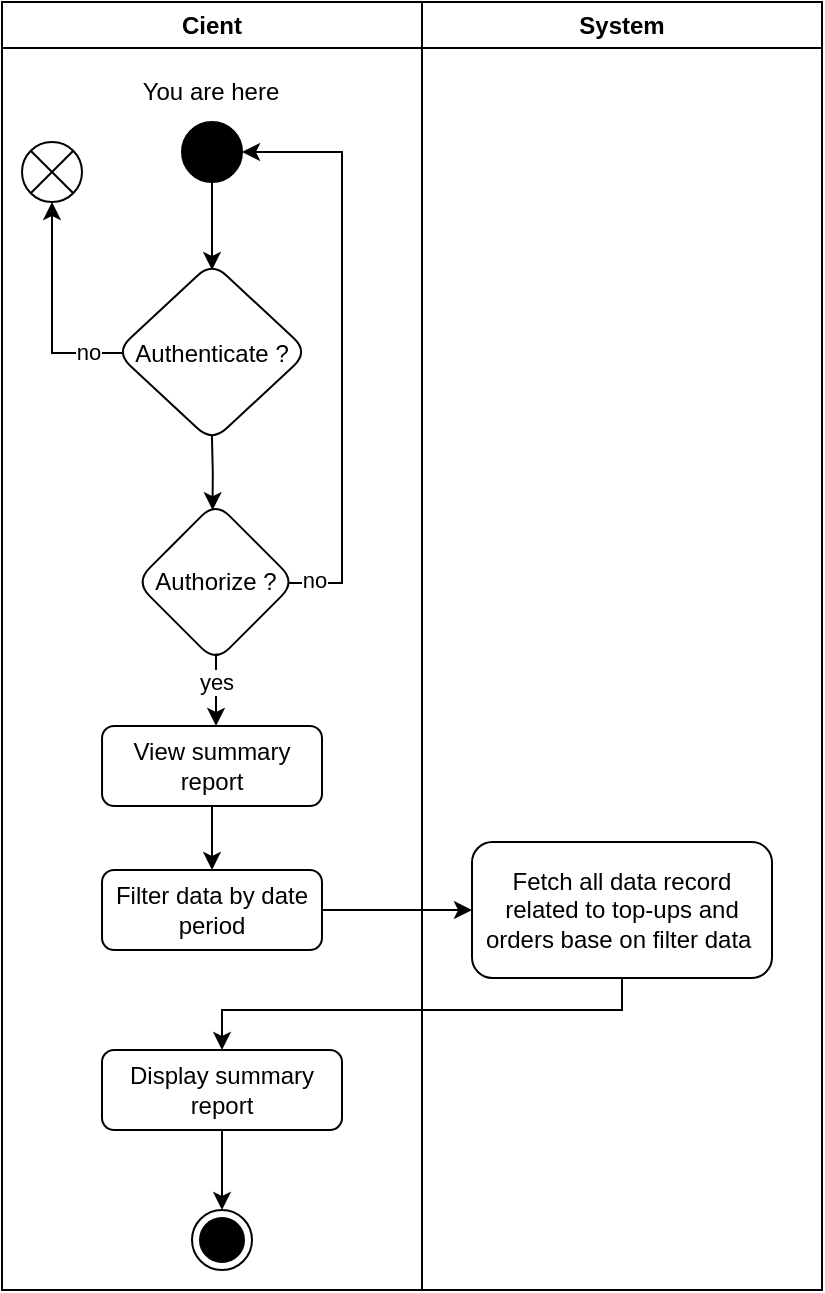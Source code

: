<mxfile version="20.6.0" type="github" pages="6">
  <diagram id="pmAIfAkxdkreaLN6XeIy" name="Page-1">
    <mxGraphModel dx="694" dy="360" grid="1" gridSize="10" guides="1" tooltips="1" connect="1" arrows="1" fold="1" page="1" pageScale="1" pageWidth="850" pageHeight="1100" math="0" shadow="0">
      <root>
        <mxCell id="0" />
        <mxCell id="1" parent="0" />
        <mxCell id="4VQwYeKklxp4f4X8uhiD-1" value="System" style="swimlane;whiteSpace=wrap;html=1;startSize=23;" vertex="1" parent="1">
          <mxGeometry x="400" y="6" width="200" height="644" as="geometry" />
        </mxCell>
        <mxCell id="4VQwYeKklxp4f4X8uhiD-2" value="Fetch all data record related to top-ups and orders base on filter data&amp;nbsp;" style="whiteSpace=wrap;html=1;rounded=1;" vertex="1" parent="4VQwYeKklxp4f4X8uhiD-1">
          <mxGeometry x="25" y="420" width="150" height="68" as="geometry" />
        </mxCell>
        <mxCell id="4VQwYeKklxp4f4X8uhiD-3" value="" style="endArrow=none;html=1;rounded=0;" edge="1" parent="1">
          <mxGeometry width="50" height="50" relative="1" as="geometry">
            <mxPoint x="400" y="396" as="sourcePoint" />
            <mxPoint x="400" y="66" as="targetPoint" />
          </mxGeometry>
        </mxCell>
        <mxCell id="4VQwYeKklxp4f4X8uhiD-4" style="edgeStyle=orthogonalEdgeStyle;rounded=0;orthogonalLoop=1;jettySize=auto;html=1;" edge="1" parent="1" source="4VQwYeKklxp4f4X8uhiD-5">
          <mxGeometry relative="1" as="geometry">
            <mxPoint x="295" y="140.0" as="targetPoint" />
          </mxGeometry>
        </mxCell>
        <mxCell id="4VQwYeKklxp4f4X8uhiD-5" value="" style="ellipse;fillColor=strokeColor;" vertex="1" parent="1">
          <mxGeometry x="280" y="66" width="30" height="30" as="geometry" />
        </mxCell>
        <mxCell id="4VQwYeKklxp4f4X8uhiD-6" style="edgeStyle=orthogonalEdgeStyle;rounded=0;orthogonalLoop=1;jettySize=auto;html=1;entryX=0.5;entryY=1;entryDx=0;entryDy=0;exitX=0.044;exitY=0.506;exitDx=0;exitDy=0;exitPerimeter=0;" edge="1" parent="1" source="4VQwYeKklxp4f4X8uhiD-9" target="4VQwYeKklxp4f4X8uhiD-10">
          <mxGeometry relative="1" as="geometry">
            <Array as="points">
              <mxPoint x="215" y="182" />
            </Array>
          </mxGeometry>
        </mxCell>
        <mxCell id="4VQwYeKklxp4f4X8uhiD-7" value="no" style="edgeLabel;html=1;align=center;verticalAlign=middle;resizable=0;points=[];" vertex="1" connectable="0" parent="4VQwYeKklxp4f4X8uhiD-6">
          <mxGeometry x="-0.583" y="-1" relative="1" as="geometry">
            <mxPoint x="5" as="offset" />
          </mxGeometry>
        </mxCell>
        <mxCell id="4VQwYeKklxp4f4X8uhiD-8" style="edgeStyle=orthogonalEdgeStyle;rounded=0;orthogonalLoop=1;jettySize=auto;html=1;entryX=0.481;entryY=0.051;entryDx=0;entryDy=0;entryPerimeter=0;" edge="1" parent="1" target="4VQwYeKklxp4f4X8uhiD-20">
          <mxGeometry relative="1" as="geometry">
            <mxPoint x="294.88" y="256" as="targetPoint" />
            <mxPoint x="294.88" y="220.0" as="sourcePoint" />
          </mxGeometry>
        </mxCell>
        <mxCell id="4VQwYeKklxp4f4X8uhiD-9" value="Authenticate ?" style="rhombus;rounded=1;" vertex="1" parent="1">
          <mxGeometry x="246.79" y="136" width="96.43" height="90" as="geometry" />
        </mxCell>
        <mxCell id="4VQwYeKklxp4f4X8uhiD-10" value="" style="shape=sumEllipse;perimeter=ellipsePerimeter;whiteSpace=wrap;html=1;backgroundOutline=1;" vertex="1" parent="1">
          <mxGeometry x="200" y="76" width="30" height="30" as="geometry" />
        </mxCell>
        <mxCell id="4VQwYeKklxp4f4X8uhiD-11" style="edgeStyle=orthogonalEdgeStyle;rounded=0;orthogonalLoop=1;jettySize=auto;html=1;entryX=1;entryY=0.5;entryDx=0;entryDy=0;exitX=0.96;exitY=0.506;exitDx=0;exitDy=0;exitPerimeter=0;" edge="1" parent="1" source="4VQwYeKklxp4f4X8uhiD-20" target="4VQwYeKklxp4f4X8uhiD-5">
          <mxGeometry relative="1" as="geometry">
            <Array as="points">
              <mxPoint x="360" y="297" />
              <mxPoint x="360" y="81" />
            </Array>
            <mxPoint x="335" y="296" as="sourcePoint" />
          </mxGeometry>
        </mxCell>
        <mxCell id="4VQwYeKklxp4f4X8uhiD-12" value="no" style="edgeLabel;html=1;align=center;verticalAlign=middle;resizable=0;points=[];" vertex="1" connectable="0" parent="4VQwYeKklxp4f4X8uhiD-11">
          <mxGeometry x="-0.959" y="2" relative="1" as="geometry">
            <mxPoint x="6" as="offset" />
          </mxGeometry>
        </mxCell>
        <mxCell id="4VQwYeKklxp4f4X8uhiD-13" value="You are here" style="text;html=1;strokeColor=none;fillColor=none;align=center;verticalAlign=middle;whiteSpace=wrap;rounded=0;" vertex="1" parent="1">
          <mxGeometry x="238.4" y="36" width="113.21" height="30" as="geometry" />
        </mxCell>
        <mxCell id="4VQwYeKklxp4f4X8uhiD-25" style="edgeStyle=orthogonalEdgeStyle;rounded=0;orthogonalLoop=1;jettySize=auto;html=1;entryX=0.5;entryY=0;entryDx=0;entryDy=0;" edge="1" parent="1" source="4VQwYeKklxp4f4X8uhiD-15" target="4VQwYeKklxp4f4X8uhiD-24">
          <mxGeometry relative="1" as="geometry" />
        </mxCell>
        <mxCell id="4VQwYeKklxp4f4X8uhiD-15" value="View summary report" style="rounded=1;whiteSpace=wrap;html=1;" vertex="1" parent="1">
          <mxGeometry x="240.02" y="368" width="109.98" height="40" as="geometry" />
        </mxCell>
        <mxCell id="4VQwYeKklxp4f4X8uhiD-16" value="Cient" style="swimlane;whiteSpace=wrap;html=1;startSize=23;" vertex="1" parent="1">
          <mxGeometry x="190" y="6" width="210" height="644" as="geometry" />
        </mxCell>
        <mxCell id="4VQwYeKklxp4f4X8uhiD-17" value="Display summary report" style="whiteSpace=wrap;html=1;rounded=1;" vertex="1" parent="4VQwYeKklxp4f4X8uhiD-16">
          <mxGeometry x="50" y="524" width="120" height="40" as="geometry" />
        </mxCell>
        <mxCell id="4VQwYeKklxp4f4X8uhiD-18" style="edgeStyle=orthogonalEdgeStyle;rounded=0;orthogonalLoop=1;jettySize=auto;html=1;entryX=0.5;entryY=0;entryDx=0;entryDy=0;exitX=0.5;exitY=1;exitDx=0;exitDy=0;" edge="1" parent="4VQwYeKklxp4f4X8uhiD-16" source="4VQwYeKklxp4f4X8uhiD-17" target="4VQwYeKklxp4f4X8uhiD-19">
          <mxGeometry relative="1" as="geometry">
            <mxPoint x="132" y="664" as="sourcePoint" />
          </mxGeometry>
        </mxCell>
        <mxCell id="4VQwYeKklxp4f4X8uhiD-19" value="" style="ellipse;html=1;shape=endState;fillColor=strokeColor;" vertex="1" parent="4VQwYeKklxp4f4X8uhiD-16">
          <mxGeometry x="95" y="604" width="30" height="30" as="geometry" />
        </mxCell>
        <mxCell id="4VQwYeKklxp4f4X8uhiD-24" value="Filter data by date period" style="rounded=1;whiteSpace=wrap;html=1;" vertex="1" parent="4VQwYeKklxp4f4X8uhiD-16">
          <mxGeometry x="50.01" y="434" width="109.98" height="40" as="geometry" />
        </mxCell>
        <mxCell id="4VQwYeKklxp4f4X8uhiD-20" value="Authorize ?" style="rhombus;whiteSpace=wrap;html=1;rounded=1;" vertex="1" parent="1">
          <mxGeometry x="256.79" y="256" width="80" height="80" as="geometry" />
        </mxCell>
        <mxCell id="4VQwYeKklxp4f4X8uhiD-22" style="edgeStyle=orthogonalEdgeStyle;rounded=0;orthogonalLoop=1;jettySize=auto;html=1;exitX=0.496;exitY=0.954;exitDx=0;exitDy=0;exitPerimeter=0;entryX=0.5;entryY=0;entryDx=0;entryDy=0;" edge="1" parent="1">
          <mxGeometry relative="1" as="geometry">
            <Array as="points" />
            <mxPoint x="298.47" y="332.32" as="sourcePoint" />
            <mxPoint x="297.01" y="368" as="targetPoint" />
          </mxGeometry>
        </mxCell>
        <mxCell id="4VQwYeKklxp4f4X8uhiD-23" value="yes" style="edgeLabel;html=1;align=center;verticalAlign=middle;resizable=0;points=[];" vertex="1" connectable="0" parent="4VQwYeKklxp4f4X8uhiD-22">
          <mxGeometry x="-0.212" relative="1" as="geometry">
            <mxPoint as="offset" />
          </mxGeometry>
        </mxCell>
        <mxCell id="4VQwYeKklxp4f4X8uhiD-26" style="edgeStyle=orthogonalEdgeStyle;rounded=0;orthogonalLoop=1;jettySize=auto;html=1;entryX=0;entryY=0.5;entryDx=0;entryDy=0;" edge="1" parent="1" source="4VQwYeKklxp4f4X8uhiD-24" target="4VQwYeKklxp4f4X8uhiD-2">
          <mxGeometry relative="1" as="geometry" />
        </mxCell>
        <mxCell id="4VQwYeKklxp4f4X8uhiD-27" style="edgeStyle=orthogonalEdgeStyle;rounded=0;orthogonalLoop=1;jettySize=auto;html=1;entryX=0.5;entryY=0;entryDx=0;entryDy=0;" edge="1" parent="1" source="4VQwYeKklxp4f4X8uhiD-2" target="4VQwYeKklxp4f4X8uhiD-17">
          <mxGeometry relative="1" as="geometry">
            <Array as="points">
              <mxPoint x="500" y="510" />
              <mxPoint x="300" y="510" />
            </Array>
          </mxGeometry>
        </mxCell>
      </root>
    </mxGraphModel>
  </diagram>
  <diagram id="ZIACTyNqvpC-SCjAMK2n" name="Page-2">
    <mxGraphModel dx="694" dy="360" grid="1" gridSize="10" guides="1" tooltips="1" connect="1" arrows="1" fold="1" page="1" pageScale="1" pageWidth="850" pageHeight="1100" math="0" shadow="0">
      <root>
        <mxCell id="0" />
        <mxCell id="1" parent="0" />
        <mxCell id="Zp-QDIGC-_0p_M7-5lC0-1" value="System" style="swimlane;whiteSpace=wrap;html=1;startSize=23;" vertex="1" parent="1">
          <mxGeometry x="400" y="6" width="200" height="744" as="geometry" />
        </mxCell>
        <mxCell id="Zp-QDIGC-_0p_M7-5lC0-2" value="Fetch all data record related to top-ups detail base on filter data&amp;nbsp;" style="whiteSpace=wrap;html=1;rounded=1;" vertex="1" parent="Zp-QDIGC-_0p_M7-5lC0-1">
          <mxGeometry x="25" y="494" width="150" height="68" as="geometry" />
        </mxCell>
        <mxCell id="Zp-QDIGC-_0p_M7-5lC0-3" value="" style="endArrow=none;html=1;rounded=0;" edge="1" parent="1">
          <mxGeometry width="50" height="50" relative="1" as="geometry">
            <mxPoint x="400" y="396" as="sourcePoint" />
            <mxPoint x="400" y="66" as="targetPoint" />
          </mxGeometry>
        </mxCell>
        <mxCell id="Zp-QDIGC-_0p_M7-5lC0-4" style="edgeStyle=orthogonalEdgeStyle;rounded=0;orthogonalLoop=1;jettySize=auto;html=1;" edge="1" parent="1" source="Zp-QDIGC-_0p_M7-5lC0-5">
          <mxGeometry relative="1" as="geometry">
            <mxPoint x="295" y="140.0" as="targetPoint" />
          </mxGeometry>
        </mxCell>
        <mxCell id="Zp-QDIGC-_0p_M7-5lC0-5" value="" style="ellipse;fillColor=strokeColor;" vertex="1" parent="1">
          <mxGeometry x="280" y="66" width="30" height="30" as="geometry" />
        </mxCell>
        <mxCell id="Zp-QDIGC-_0p_M7-5lC0-6" style="edgeStyle=orthogonalEdgeStyle;rounded=0;orthogonalLoop=1;jettySize=auto;html=1;entryX=0.5;entryY=1;entryDx=0;entryDy=0;exitX=0.044;exitY=0.506;exitDx=0;exitDy=0;exitPerimeter=0;" edge="1" parent="1" source="Zp-QDIGC-_0p_M7-5lC0-9" target="Zp-QDIGC-_0p_M7-5lC0-10">
          <mxGeometry relative="1" as="geometry">
            <Array as="points">
              <mxPoint x="215" y="182" />
            </Array>
          </mxGeometry>
        </mxCell>
        <mxCell id="Zp-QDIGC-_0p_M7-5lC0-7" value="no" style="edgeLabel;html=1;align=center;verticalAlign=middle;resizable=0;points=[];" vertex="1" connectable="0" parent="Zp-QDIGC-_0p_M7-5lC0-6">
          <mxGeometry x="-0.583" y="-1" relative="1" as="geometry">
            <mxPoint x="5" as="offset" />
          </mxGeometry>
        </mxCell>
        <mxCell id="Zp-QDIGC-_0p_M7-5lC0-8" style="edgeStyle=orthogonalEdgeStyle;rounded=0;orthogonalLoop=1;jettySize=auto;html=1;entryX=0.481;entryY=0.051;entryDx=0;entryDy=0;entryPerimeter=0;" edge="1" parent="1" target="Zp-QDIGC-_0p_M7-5lC0-21">
          <mxGeometry relative="1" as="geometry">
            <mxPoint x="294.88" y="256" as="targetPoint" />
            <mxPoint x="294.88" y="220.0" as="sourcePoint" />
          </mxGeometry>
        </mxCell>
        <mxCell id="Zp-QDIGC-_0p_M7-5lC0-9" value="Authenticate ?" style="rhombus;rounded=1;" vertex="1" parent="1">
          <mxGeometry x="246.79" y="136" width="96.43" height="90" as="geometry" />
        </mxCell>
        <mxCell id="Zp-QDIGC-_0p_M7-5lC0-10" value="" style="shape=sumEllipse;perimeter=ellipsePerimeter;whiteSpace=wrap;html=1;backgroundOutline=1;" vertex="1" parent="1">
          <mxGeometry x="200" y="76" width="30" height="30" as="geometry" />
        </mxCell>
        <mxCell id="Zp-QDIGC-_0p_M7-5lC0-11" style="edgeStyle=orthogonalEdgeStyle;rounded=0;orthogonalLoop=1;jettySize=auto;html=1;entryX=1;entryY=0.5;entryDx=0;entryDy=0;exitX=0.96;exitY=0.506;exitDx=0;exitDy=0;exitPerimeter=0;" edge="1" parent="1" source="Zp-QDIGC-_0p_M7-5lC0-21" target="Zp-QDIGC-_0p_M7-5lC0-5">
          <mxGeometry relative="1" as="geometry">
            <Array as="points">
              <mxPoint x="360" y="297" />
              <mxPoint x="360" y="81" />
            </Array>
            <mxPoint x="335" y="296" as="sourcePoint" />
          </mxGeometry>
        </mxCell>
        <mxCell id="Zp-QDIGC-_0p_M7-5lC0-12" value="no" style="edgeLabel;html=1;align=center;verticalAlign=middle;resizable=0;points=[];" vertex="1" connectable="0" parent="Zp-QDIGC-_0p_M7-5lC0-11">
          <mxGeometry x="-0.959" y="2" relative="1" as="geometry">
            <mxPoint x="6" as="offset" />
          </mxGeometry>
        </mxCell>
        <mxCell id="Zp-QDIGC-_0p_M7-5lC0-13" value="You are here" style="text;html=1;strokeColor=none;fillColor=none;align=center;verticalAlign=middle;whiteSpace=wrap;rounded=0;" vertex="1" parent="1">
          <mxGeometry x="238.4" y="36" width="113.21" height="30" as="geometry" />
        </mxCell>
        <mxCell id="Zp-QDIGC-_0p_M7-5lC0-14" style="edgeStyle=orthogonalEdgeStyle;rounded=0;orthogonalLoop=1;jettySize=auto;html=1;entryX=0.5;entryY=0;entryDx=0;entryDy=0;" edge="1" parent="1" source="Zp-QDIGC-_0p_M7-5lC0-15" target="Zp-QDIGC-_0p_M7-5lC0-20">
          <mxGeometry relative="1" as="geometry" />
        </mxCell>
        <mxCell id="Zp-QDIGC-_0p_M7-5lC0-15" value="View top-ups report" style="rounded=1;whiteSpace=wrap;html=1;" vertex="1" parent="1">
          <mxGeometry x="240.02" y="368" width="109.98" height="40" as="geometry" />
        </mxCell>
        <mxCell id="Zp-QDIGC-_0p_M7-5lC0-16" value="Cient" style="swimlane;whiteSpace=wrap;html=1;startSize=23;" vertex="1" parent="1">
          <mxGeometry x="190" y="6" width="210" height="744" as="geometry" />
        </mxCell>
        <mxCell id="Zp-QDIGC-_0p_M7-5lC0-17" value="Display top-ups report" style="whiteSpace=wrap;html=1;rounded=1;" vertex="1" parent="Zp-QDIGC-_0p_M7-5lC0-16">
          <mxGeometry x="50.01" y="604" width="120" height="40" as="geometry" />
        </mxCell>
        <mxCell id="Zp-QDIGC-_0p_M7-5lC0-18" style="edgeStyle=orthogonalEdgeStyle;rounded=0;orthogonalLoop=1;jettySize=auto;html=1;entryX=0.5;entryY=0;entryDx=0;entryDy=0;exitX=0.5;exitY=1;exitDx=0;exitDy=0;" edge="1" parent="Zp-QDIGC-_0p_M7-5lC0-16" source="Zp-QDIGC-_0p_M7-5lC0-17" target="Zp-QDIGC-_0p_M7-5lC0-19">
          <mxGeometry relative="1" as="geometry">
            <mxPoint x="132" y="664" as="sourcePoint" />
          </mxGeometry>
        </mxCell>
        <mxCell id="Zp-QDIGC-_0p_M7-5lC0-19" value="" style="ellipse;html=1;shape=endState;fillColor=strokeColor;" vertex="1" parent="Zp-QDIGC-_0p_M7-5lC0-16">
          <mxGeometry x="95.01" y="684" width="30" height="30" as="geometry" />
        </mxCell>
        <mxCell id="HrCiCeb_d6clfCaTN-2W-2" style="edgeStyle=orthogonalEdgeStyle;rounded=0;orthogonalLoop=1;jettySize=auto;html=1;entryX=0.5;entryY=0;entryDx=0;entryDy=0;" edge="1" parent="Zp-QDIGC-_0p_M7-5lC0-16" source="Zp-QDIGC-_0p_M7-5lC0-20" target="HrCiCeb_d6clfCaTN-2W-1">
          <mxGeometry relative="1" as="geometry" />
        </mxCell>
        <mxCell id="Zp-QDIGC-_0p_M7-5lC0-20" value="Filter data by date period" style="rounded=1;whiteSpace=wrap;html=1;" vertex="1" parent="Zp-QDIGC-_0p_M7-5lC0-16">
          <mxGeometry x="50.01" y="434" width="109.98" height="40" as="geometry" />
        </mxCell>
        <mxCell id="HrCiCeb_d6clfCaTN-2W-1" value="Filter data of top-up by who" style="rounded=1;whiteSpace=wrap;html=1;" vertex="1" parent="Zp-QDIGC-_0p_M7-5lC0-16">
          <mxGeometry x="50.01" y="504" width="109.98" height="40" as="geometry" />
        </mxCell>
        <mxCell id="Zp-QDIGC-_0p_M7-5lC0-21" value="Authorize ?" style="rhombus;whiteSpace=wrap;html=1;rounded=1;" vertex="1" parent="1">
          <mxGeometry x="256.79" y="256" width="80" height="80" as="geometry" />
        </mxCell>
        <mxCell id="Zp-QDIGC-_0p_M7-5lC0-22" style="edgeStyle=orthogonalEdgeStyle;rounded=0;orthogonalLoop=1;jettySize=auto;html=1;exitX=0.496;exitY=0.954;exitDx=0;exitDy=0;exitPerimeter=0;entryX=0.5;entryY=0;entryDx=0;entryDy=0;" edge="1" parent="1">
          <mxGeometry relative="1" as="geometry">
            <Array as="points" />
            <mxPoint x="298.47" y="332.32" as="sourcePoint" />
            <mxPoint x="297.01" y="368" as="targetPoint" />
          </mxGeometry>
        </mxCell>
        <mxCell id="Zp-QDIGC-_0p_M7-5lC0-23" value="yes" style="edgeLabel;html=1;align=center;verticalAlign=middle;resizable=0;points=[];" vertex="1" connectable="0" parent="Zp-QDIGC-_0p_M7-5lC0-22">
          <mxGeometry x="-0.212" relative="1" as="geometry">
            <mxPoint as="offset" />
          </mxGeometry>
        </mxCell>
        <mxCell id="Zp-QDIGC-_0p_M7-5lC0-25" style="edgeStyle=orthogonalEdgeStyle;rounded=0;orthogonalLoop=1;jettySize=auto;html=1;entryX=0.5;entryY=0;entryDx=0;entryDy=0;" edge="1" parent="1" source="Zp-QDIGC-_0p_M7-5lC0-2" target="Zp-QDIGC-_0p_M7-5lC0-17">
          <mxGeometry relative="1" as="geometry">
            <Array as="points">
              <mxPoint x="500" y="580" />
              <mxPoint x="300" y="580" />
            </Array>
          </mxGeometry>
        </mxCell>
        <mxCell id="HrCiCeb_d6clfCaTN-2W-3" style="edgeStyle=orthogonalEdgeStyle;rounded=0;orthogonalLoop=1;jettySize=auto;html=1;entryX=0.007;entryY=0.435;entryDx=0;entryDy=0;entryPerimeter=0;" edge="1" parent="1" source="HrCiCeb_d6clfCaTN-2W-1" target="Zp-QDIGC-_0p_M7-5lC0-2">
          <mxGeometry relative="1" as="geometry" />
        </mxCell>
      </root>
    </mxGraphModel>
  </diagram>
  <diagram id="_94I1Wi9RYlf48BBshXT" name="Page-3">
    <mxGraphModel dx="1085" dy="563" grid="1" gridSize="10" guides="1" tooltips="1" connect="1" arrows="1" fold="1" page="1" pageScale="1" pageWidth="850" pageHeight="1100" math="0" shadow="0">
      <root>
        <mxCell id="0" />
        <mxCell id="1" parent="0" />
        <mxCell id="cW3o526axtMfcfJwknO1-1" value="System" style="swimlane;whiteSpace=wrap;html=1;startSize=23;" vertex="1" parent="1">
          <mxGeometry x="400" y="6" width="200" height="744" as="geometry" />
        </mxCell>
        <mxCell id="cW3o526axtMfcfJwknO1-2" value="Fetch all data record related to orders base on filter data&amp;nbsp;" style="whiteSpace=wrap;html=1;rounded=1;" vertex="1" parent="cW3o526axtMfcfJwknO1-1">
          <mxGeometry x="25" y="494" width="150" height="68" as="geometry" />
        </mxCell>
        <mxCell id="cW3o526axtMfcfJwknO1-3" value="" style="endArrow=none;html=1;rounded=0;" edge="1" parent="1">
          <mxGeometry width="50" height="50" relative="1" as="geometry">
            <mxPoint x="400" y="396" as="sourcePoint" />
            <mxPoint x="400" y="66" as="targetPoint" />
          </mxGeometry>
        </mxCell>
        <mxCell id="cW3o526axtMfcfJwknO1-4" style="edgeStyle=orthogonalEdgeStyle;rounded=0;orthogonalLoop=1;jettySize=auto;html=1;" edge="1" parent="1" source="cW3o526axtMfcfJwknO1-5">
          <mxGeometry relative="1" as="geometry">
            <mxPoint x="295" y="140.0" as="targetPoint" />
          </mxGeometry>
        </mxCell>
        <mxCell id="cW3o526axtMfcfJwknO1-5" value="" style="ellipse;fillColor=strokeColor;" vertex="1" parent="1">
          <mxGeometry x="280" y="66" width="30" height="30" as="geometry" />
        </mxCell>
        <mxCell id="cW3o526axtMfcfJwknO1-6" style="edgeStyle=orthogonalEdgeStyle;rounded=0;orthogonalLoop=1;jettySize=auto;html=1;entryX=0.5;entryY=1;entryDx=0;entryDy=0;exitX=0.044;exitY=0.506;exitDx=0;exitDy=0;exitPerimeter=0;" edge="1" parent="1" source="cW3o526axtMfcfJwknO1-9" target="cW3o526axtMfcfJwknO1-10">
          <mxGeometry relative="1" as="geometry">
            <Array as="points">
              <mxPoint x="215" y="182" />
            </Array>
          </mxGeometry>
        </mxCell>
        <mxCell id="cW3o526axtMfcfJwknO1-7" value="no" style="edgeLabel;html=1;align=center;verticalAlign=middle;resizable=0;points=[];" vertex="1" connectable="0" parent="cW3o526axtMfcfJwknO1-6">
          <mxGeometry x="-0.583" y="-1" relative="1" as="geometry">
            <mxPoint x="5" as="offset" />
          </mxGeometry>
        </mxCell>
        <mxCell id="cW3o526axtMfcfJwknO1-8" style="edgeStyle=orthogonalEdgeStyle;rounded=0;orthogonalLoop=1;jettySize=auto;html=1;entryX=0.481;entryY=0.051;entryDx=0;entryDy=0;entryPerimeter=0;" edge="1" parent="1" target="cW3o526axtMfcfJwknO1-23">
          <mxGeometry relative="1" as="geometry">
            <mxPoint x="294.88" y="256" as="targetPoint" />
            <mxPoint x="294.88" y="220.0" as="sourcePoint" />
          </mxGeometry>
        </mxCell>
        <mxCell id="cW3o526axtMfcfJwknO1-9" value="Authenticate ?" style="rhombus;rounded=1;" vertex="1" parent="1">
          <mxGeometry x="246.79" y="136" width="96.43" height="90" as="geometry" />
        </mxCell>
        <mxCell id="cW3o526axtMfcfJwknO1-10" value="" style="shape=sumEllipse;perimeter=ellipsePerimeter;whiteSpace=wrap;html=1;backgroundOutline=1;" vertex="1" parent="1">
          <mxGeometry x="200" y="76" width="30" height="30" as="geometry" />
        </mxCell>
        <mxCell id="cW3o526axtMfcfJwknO1-11" style="edgeStyle=orthogonalEdgeStyle;rounded=0;orthogonalLoop=1;jettySize=auto;html=1;entryX=1;entryY=0.5;entryDx=0;entryDy=0;exitX=0.96;exitY=0.506;exitDx=0;exitDy=0;exitPerimeter=0;" edge="1" parent="1" source="cW3o526axtMfcfJwknO1-23" target="cW3o526axtMfcfJwknO1-5">
          <mxGeometry relative="1" as="geometry">
            <Array as="points">
              <mxPoint x="360" y="297" />
              <mxPoint x="360" y="81" />
            </Array>
            <mxPoint x="335" y="296" as="sourcePoint" />
          </mxGeometry>
        </mxCell>
        <mxCell id="cW3o526axtMfcfJwknO1-12" value="no" style="edgeLabel;html=1;align=center;verticalAlign=middle;resizable=0;points=[];" vertex="1" connectable="0" parent="cW3o526axtMfcfJwknO1-11">
          <mxGeometry x="-0.959" y="2" relative="1" as="geometry">
            <mxPoint x="6" as="offset" />
          </mxGeometry>
        </mxCell>
        <mxCell id="cW3o526axtMfcfJwknO1-13" value="You are here" style="text;html=1;strokeColor=none;fillColor=none;align=center;verticalAlign=middle;whiteSpace=wrap;rounded=0;" vertex="1" parent="1">
          <mxGeometry x="238.4" y="36" width="113.21" height="30" as="geometry" />
        </mxCell>
        <mxCell id="cW3o526axtMfcfJwknO1-14" style="edgeStyle=orthogonalEdgeStyle;rounded=0;orthogonalLoop=1;jettySize=auto;html=1;entryX=0.5;entryY=0;entryDx=0;entryDy=0;" edge="1" parent="1" source="cW3o526axtMfcfJwknO1-15" target="cW3o526axtMfcfJwknO1-21">
          <mxGeometry relative="1" as="geometry" />
        </mxCell>
        <mxCell id="cW3o526axtMfcfJwknO1-15" value="View orders report" style="rounded=1;whiteSpace=wrap;html=1;" vertex="1" parent="1">
          <mxGeometry x="240.02" y="368" width="109.98" height="40" as="geometry" />
        </mxCell>
        <mxCell id="cW3o526axtMfcfJwknO1-16" value="Cient" style="swimlane;whiteSpace=wrap;html=1;startSize=23;" vertex="1" parent="1">
          <mxGeometry x="190" y="6" width="210" height="744" as="geometry" />
        </mxCell>
        <mxCell id="cW3o526axtMfcfJwknO1-17" value="Display orders report" style="whiteSpace=wrap;html=1;rounded=1;" vertex="1" parent="cW3o526axtMfcfJwknO1-16">
          <mxGeometry x="50.01" y="604" width="120" height="40" as="geometry" />
        </mxCell>
        <mxCell id="cW3o526axtMfcfJwknO1-18" style="edgeStyle=orthogonalEdgeStyle;rounded=0;orthogonalLoop=1;jettySize=auto;html=1;entryX=0.5;entryY=0;entryDx=0;entryDy=0;exitX=0.5;exitY=1;exitDx=0;exitDy=0;" edge="1" parent="cW3o526axtMfcfJwknO1-16" source="cW3o526axtMfcfJwknO1-17" target="cW3o526axtMfcfJwknO1-19">
          <mxGeometry relative="1" as="geometry">
            <mxPoint x="132" y="664" as="sourcePoint" />
          </mxGeometry>
        </mxCell>
        <mxCell id="cW3o526axtMfcfJwknO1-19" value="" style="ellipse;html=1;shape=endState;fillColor=strokeColor;" vertex="1" parent="cW3o526axtMfcfJwknO1-16">
          <mxGeometry x="95.01" y="684" width="30" height="30" as="geometry" />
        </mxCell>
        <mxCell id="cW3o526axtMfcfJwknO1-20" style="edgeStyle=orthogonalEdgeStyle;rounded=0;orthogonalLoop=1;jettySize=auto;html=1;entryX=0.5;entryY=0;entryDx=0;entryDy=0;" edge="1" parent="cW3o526axtMfcfJwknO1-16" source="cW3o526axtMfcfJwknO1-21" target="cW3o526axtMfcfJwknO1-22">
          <mxGeometry relative="1" as="geometry" />
        </mxCell>
        <mxCell id="cW3o526axtMfcfJwknO1-21" value="Filter data by date period" style="rounded=1;whiteSpace=wrap;html=1;" vertex="1" parent="cW3o526axtMfcfJwknO1-16">
          <mxGeometry x="50.01" y="434" width="109.98" height="40" as="geometry" />
        </mxCell>
        <mxCell id="cW3o526axtMfcfJwknO1-22" value="Filter data by type of payment" style="rounded=1;whiteSpace=wrap;html=1;" vertex="1" parent="cW3o526axtMfcfJwknO1-16">
          <mxGeometry x="50.01" y="504" width="109.98" height="40" as="geometry" />
        </mxCell>
        <mxCell id="cW3o526axtMfcfJwknO1-23" value="Authorize ?" style="rhombus;whiteSpace=wrap;html=1;rounded=1;" vertex="1" parent="1">
          <mxGeometry x="256.79" y="256" width="80" height="80" as="geometry" />
        </mxCell>
        <mxCell id="cW3o526axtMfcfJwknO1-24" style="edgeStyle=orthogonalEdgeStyle;rounded=0;orthogonalLoop=1;jettySize=auto;html=1;exitX=0.496;exitY=0.954;exitDx=0;exitDy=0;exitPerimeter=0;entryX=0.5;entryY=0;entryDx=0;entryDy=0;" edge="1" parent="1">
          <mxGeometry relative="1" as="geometry">
            <Array as="points" />
            <mxPoint x="298.47" y="332.32" as="sourcePoint" />
            <mxPoint x="297.01" y="368" as="targetPoint" />
          </mxGeometry>
        </mxCell>
        <mxCell id="cW3o526axtMfcfJwknO1-25" value="yes" style="edgeLabel;html=1;align=center;verticalAlign=middle;resizable=0;points=[];" vertex="1" connectable="0" parent="cW3o526axtMfcfJwknO1-24">
          <mxGeometry x="-0.212" relative="1" as="geometry">
            <mxPoint as="offset" />
          </mxGeometry>
        </mxCell>
        <mxCell id="cW3o526axtMfcfJwknO1-26" style="edgeStyle=orthogonalEdgeStyle;rounded=0;orthogonalLoop=1;jettySize=auto;html=1;entryX=0.5;entryY=0;entryDx=0;entryDy=0;" edge="1" parent="1" source="cW3o526axtMfcfJwknO1-2" target="cW3o526axtMfcfJwknO1-17">
          <mxGeometry relative="1" as="geometry">
            <Array as="points">
              <mxPoint x="500" y="580" />
              <mxPoint x="300" y="580" />
            </Array>
          </mxGeometry>
        </mxCell>
        <mxCell id="cW3o526axtMfcfJwknO1-27" style="edgeStyle=orthogonalEdgeStyle;rounded=0;orthogonalLoop=1;jettySize=auto;html=1;entryX=0.007;entryY=0.435;entryDx=0;entryDy=0;entryPerimeter=0;" edge="1" parent="1" source="cW3o526axtMfcfJwknO1-22" target="cW3o526axtMfcfJwknO1-2">
          <mxGeometry relative="1" as="geometry" />
        </mxCell>
      </root>
    </mxGraphModel>
  </diagram>
  <diagram id="Gu893W85UQGVaOH6JZBW" name="Page-4">
    <mxGraphModel dx="868" dy="450" grid="1" gridSize="10" guides="1" tooltips="1" connect="1" arrows="1" fold="1" page="1" pageScale="1" pageWidth="850" pageHeight="1100" math="0" shadow="0">
      <root>
        <mxCell id="0" />
        <mxCell id="1" parent="0" />
        <mxCell id="qNrN6tMHcXxcO9rNkGCo-1" value="System" style="swimlane;whiteSpace=wrap;html=1;startSize=23;" vertex="1" parent="1">
          <mxGeometry x="400" y="6" width="200" height="744" as="geometry" />
        </mxCell>
        <mxCell id="qNrN6tMHcXxcO9rNkGCo-2" value="Fetch all data record related to orders base on filter data&amp;nbsp;" style="whiteSpace=wrap;html=1;rounded=1;" vertex="1" parent="qNrN6tMHcXxcO9rNkGCo-1">
          <mxGeometry x="25" y="494" width="150" height="68" as="geometry" />
        </mxCell>
        <mxCell id="qNrN6tMHcXxcO9rNkGCo-3" value="" style="endArrow=none;html=1;rounded=0;" edge="1" parent="1">
          <mxGeometry width="50" height="50" relative="1" as="geometry">
            <mxPoint x="400" y="396" as="sourcePoint" />
            <mxPoint x="400" y="66" as="targetPoint" />
          </mxGeometry>
        </mxCell>
        <mxCell id="qNrN6tMHcXxcO9rNkGCo-4" style="edgeStyle=orthogonalEdgeStyle;rounded=0;orthogonalLoop=1;jettySize=auto;html=1;" edge="1" parent="1" source="qNrN6tMHcXxcO9rNkGCo-5">
          <mxGeometry relative="1" as="geometry">
            <mxPoint x="295" y="140.0" as="targetPoint" />
          </mxGeometry>
        </mxCell>
        <mxCell id="qNrN6tMHcXxcO9rNkGCo-5" value="" style="ellipse;fillColor=strokeColor;" vertex="1" parent="1">
          <mxGeometry x="280" y="66" width="30" height="30" as="geometry" />
        </mxCell>
        <mxCell id="qNrN6tMHcXxcO9rNkGCo-6" style="edgeStyle=orthogonalEdgeStyle;rounded=0;orthogonalLoop=1;jettySize=auto;html=1;entryX=0.5;entryY=1;entryDx=0;entryDy=0;exitX=0.044;exitY=0.506;exitDx=0;exitDy=0;exitPerimeter=0;" edge="1" parent="1" source="qNrN6tMHcXxcO9rNkGCo-9" target="qNrN6tMHcXxcO9rNkGCo-10">
          <mxGeometry relative="1" as="geometry">
            <Array as="points">
              <mxPoint x="215" y="182" />
            </Array>
          </mxGeometry>
        </mxCell>
        <mxCell id="qNrN6tMHcXxcO9rNkGCo-7" value="no" style="edgeLabel;html=1;align=center;verticalAlign=middle;resizable=0;points=[];" vertex="1" connectable="0" parent="qNrN6tMHcXxcO9rNkGCo-6">
          <mxGeometry x="-0.583" y="-1" relative="1" as="geometry">
            <mxPoint x="5" as="offset" />
          </mxGeometry>
        </mxCell>
        <mxCell id="qNrN6tMHcXxcO9rNkGCo-8" style="edgeStyle=orthogonalEdgeStyle;rounded=0;orthogonalLoop=1;jettySize=auto;html=1;entryX=0.481;entryY=0.051;entryDx=0;entryDy=0;entryPerimeter=0;" edge="1" parent="1" target="qNrN6tMHcXxcO9rNkGCo-23">
          <mxGeometry relative="1" as="geometry">
            <mxPoint x="294.88" y="256" as="targetPoint" />
            <mxPoint x="294.88" y="220.0" as="sourcePoint" />
          </mxGeometry>
        </mxCell>
        <mxCell id="qNrN6tMHcXxcO9rNkGCo-9" value="Authenticate ?" style="rhombus;rounded=1;" vertex="1" parent="1">
          <mxGeometry x="246.79" y="136" width="96.43" height="90" as="geometry" />
        </mxCell>
        <mxCell id="qNrN6tMHcXxcO9rNkGCo-10" value="" style="shape=sumEllipse;perimeter=ellipsePerimeter;whiteSpace=wrap;html=1;backgroundOutline=1;" vertex="1" parent="1">
          <mxGeometry x="200" y="76" width="30" height="30" as="geometry" />
        </mxCell>
        <mxCell id="qNrN6tMHcXxcO9rNkGCo-11" style="edgeStyle=orthogonalEdgeStyle;rounded=0;orthogonalLoop=1;jettySize=auto;html=1;entryX=1;entryY=0.5;entryDx=0;entryDy=0;exitX=0.96;exitY=0.506;exitDx=0;exitDy=0;exitPerimeter=0;" edge="1" parent="1" source="qNrN6tMHcXxcO9rNkGCo-23" target="qNrN6tMHcXxcO9rNkGCo-5">
          <mxGeometry relative="1" as="geometry">
            <Array as="points">
              <mxPoint x="360" y="297" />
              <mxPoint x="360" y="81" />
            </Array>
            <mxPoint x="335" y="296" as="sourcePoint" />
          </mxGeometry>
        </mxCell>
        <mxCell id="qNrN6tMHcXxcO9rNkGCo-12" value="no" style="edgeLabel;html=1;align=center;verticalAlign=middle;resizable=0;points=[];" vertex="1" connectable="0" parent="qNrN6tMHcXxcO9rNkGCo-11">
          <mxGeometry x="-0.959" y="2" relative="1" as="geometry">
            <mxPoint x="6" as="offset" />
          </mxGeometry>
        </mxCell>
        <mxCell id="qNrN6tMHcXxcO9rNkGCo-13" value="You are here" style="text;html=1;strokeColor=none;fillColor=none;align=center;verticalAlign=middle;whiteSpace=wrap;rounded=0;" vertex="1" parent="1">
          <mxGeometry x="238.4" y="36" width="113.21" height="30" as="geometry" />
        </mxCell>
        <mxCell id="qNrN6tMHcXxcO9rNkGCo-14" style="edgeStyle=orthogonalEdgeStyle;rounded=0;orthogonalLoop=1;jettySize=auto;html=1;entryX=0.5;entryY=0;entryDx=0;entryDy=0;" edge="1" parent="1" source="qNrN6tMHcXxcO9rNkGCo-15" target="qNrN6tMHcXxcO9rNkGCo-21">
          <mxGeometry relative="1" as="geometry" />
        </mxCell>
        <mxCell id="qNrN6tMHcXxcO9rNkGCo-15" value="View sale" style="rounded=1;whiteSpace=wrap;html=1;" vertex="1" parent="1">
          <mxGeometry x="240.02" y="368" width="109.98" height="40" as="geometry" />
        </mxCell>
        <mxCell id="qNrN6tMHcXxcO9rNkGCo-16" value="Cient" style="swimlane;whiteSpace=wrap;html=1;startSize=23;" vertex="1" parent="1">
          <mxGeometry x="190" y="6" width="210" height="744" as="geometry" />
        </mxCell>
        <mxCell id="qNrN6tMHcXxcO9rNkGCo-17" value="Display orders report" style="whiteSpace=wrap;html=1;rounded=1;" vertex="1" parent="qNrN6tMHcXxcO9rNkGCo-16">
          <mxGeometry x="50.01" y="604" width="120" height="40" as="geometry" />
        </mxCell>
        <mxCell id="qNrN6tMHcXxcO9rNkGCo-18" style="edgeStyle=orthogonalEdgeStyle;rounded=0;orthogonalLoop=1;jettySize=auto;html=1;entryX=0.5;entryY=0;entryDx=0;entryDy=0;exitX=0.5;exitY=1;exitDx=0;exitDy=0;" edge="1" parent="qNrN6tMHcXxcO9rNkGCo-16" source="qNrN6tMHcXxcO9rNkGCo-17" target="qNrN6tMHcXxcO9rNkGCo-19">
          <mxGeometry relative="1" as="geometry">
            <mxPoint x="132" y="664" as="sourcePoint" />
          </mxGeometry>
        </mxCell>
        <mxCell id="qNrN6tMHcXxcO9rNkGCo-19" value="" style="ellipse;html=1;shape=endState;fillColor=strokeColor;" vertex="1" parent="qNrN6tMHcXxcO9rNkGCo-16">
          <mxGeometry x="95.01" y="684" width="30" height="30" as="geometry" />
        </mxCell>
        <mxCell id="qNrN6tMHcXxcO9rNkGCo-20" style="edgeStyle=orthogonalEdgeStyle;rounded=0;orthogonalLoop=1;jettySize=auto;html=1;entryX=0.5;entryY=0;entryDx=0;entryDy=0;" edge="1" parent="qNrN6tMHcXxcO9rNkGCo-16" source="qNrN6tMHcXxcO9rNkGCo-21" target="qNrN6tMHcXxcO9rNkGCo-22">
          <mxGeometry relative="1" as="geometry" />
        </mxCell>
        <mxCell id="qNrN6tMHcXxcO9rNkGCo-21" value="Filter data by date period" style="rounded=1;whiteSpace=wrap;html=1;" vertex="1" parent="qNrN6tMHcXxcO9rNkGCo-16">
          <mxGeometry x="50.01" y="434" width="109.98" height="40" as="geometry" />
        </mxCell>
        <mxCell id="qNrN6tMHcXxcO9rNkGCo-22" value="Filter data by type of payment" style="rounded=1;whiteSpace=wrap;html=1;" vertex="1" parent="qNrN6tMHcXxcO9rNkGCo-16">
          <mxGeometry x="50.01" y="504" width="109.98" height="40" as="geometry" />
        </mxCell>
        <mxCell id="qNrN6tMHcXxcO9rNkGCo-23" value="Authorize ?" style="rhombus;whiteSpace=wrap;html=1;rounded=1;" vertex="1" parent="1">
          <mxGeometry x="256.79" y="256" width="80" height="80" as="geometry" />
        </mxCell>
        <mxCell id="qNrN6tMHcXxcO9rNkGCo-24" style="edgeStyle=orthogonalEdgeStyle;rounded=0;orthogonalLoop=1;jettySize=auto;html=1;exitX=0.496;exitY=0.954;exitDx=0;exitDy=0;exitPerimeter=0;entryX=0.5;entryY=0;entryDx=0;entryDy=0;" edge="1" parent="1">
          <mxGeometry relative="1" as="geometry">
            <Array as="points" />
            <mxPoint x="298.47" y="332.32" as="sourcePoint" />
            <mxPoint x="297.01" y="368" as="targetPoint" />
          </mxGeometry>
        </mxCell>
        <mxCell id="qNrN6tMHcXxcO9rNkGCo-25" value="yes" style="edgeLabel;html=1;align=center;verticalAlign=middle;resizable=0;points=[];" vertex="1" connectable="0" parent="qNrN6tMHcXxcO9rNkGCo-24">
          <mxGeometry x="-0.212" relative="1" as="geometry">
            <mxPoint as="offset" />
          </mxGeometry>
        </mxCell>
        <mxCell id="qNrN6tMHcXxcO9rNkGCo-26" style="edgeStyle=orthogonalEdgeStyle;rounded=0;orthogonalLoop=1;jettySize=auto;html=1;entryX=0.5;entryY=0;entryDx=0;entryDy=0;" edge="1" parent="1" source="qNrN6tMHcXxcO9rNkGCo-2" target="qNrN6tMHcXxcO9rNkGCo-17">
          <mxGeometry relative="1" as="geometry">
            <Array as="points">
              <mxPoint x="500" y="580" />
              <mxPoint x="300" y="580" />
            </Array>
          </mxGeometry>
        </mxCell>
        <mxCell id="qNrN6tMHcXxcO9rNkGCo-27" style="edgeStyle=orthogonalEdgeStyle;rounded=0;orthogonalLoop=1;jettySize=auto;html=1;entryX=0.007;entryY=0.435;entryDx=0;entryDy=0;entryPerimeter=0;" edge="1" parent="1" source="qNrN6tMHcXxcO9rNkGCo-22" target="qNrN6tMHcXxcO9rNkGCo-2">
          <mxGeometry relative="1" as="geometry" />
        </mxCell>
      </root>
    </mxGraphModel>
  </diagram>
  <diagram id="Opjl3eCo-qNGJjL2I1KH" name="Page-5">
    <mxGraphModel dx="2090" dy="643" grid="1" gridSize="10" guides="1" tooltips="1" connect="1" arrows="1" fold="1" page="1" pageScale="1" pageWidth="850" pageHeight="1100" math="0" shadow="0">
      <root>
        <mxCell id="0" />
        <mxCell id="1" parent="0" />
        <mxCell id="yH5iYspir2nV7czzwESN-16" style="edgeStyle=orthogonalEdgeStyle;rounded=0;orthogonalLoop=1;jettySize=auto;html=1;entryX=0;entryY=0.5;entryDx=0;entryDy=0;" edge="1" parent="1" source="yH5iYspir2nV7czzwESN-1" target="yH5iYspir2nV7czzwESN-15">
          <mxGeometry relative="1" as="geometry" />
        </mxCell>
        <mxCell id="yH5iYspir2nV7czzwESN-1" value="" style="ellipse;fillColor=strokeColor;" vertex="1" parent="1">
          <mxGeometry x="-80" y="20" width="30" height="30" as="geometry" />
        </mxCell>
        <mxCell id="yH5iYspir2nV7czzwESN-11" style="edgeStyle=orthogonalEdgeStyle;rounded=0;orthogonalLoop=1;jettySize=auto;html=1;entryX=0.5;entryY=0.8;entryDx=0;entryDy=0;entryPerimeter=0;" edge="1" parent="1" source="yH5iYspir2nV7czzwESN-2" target="yH5iYspir2nV7czzwESN-9">
          <mxGeometry relative="1" as="geometry" />
        </mxCell>
        <mxCell id="yH5iYspir2nV7czzwESN-2" value="Login" style="rounded=1;whiteSpace=wrap;html=1;" vertex="1" parent="1">
          <mxGeometry x="130" y="12.5" width="90" height="45" as="geometry" />
        </mxCell>
        <mxCell id="yH5iYspir2nV7czzwESN-14" style="edgeStyle=orthogonalEdgeStyle;rounded=0;orthogonalLoop=1;jettySize=auto;html=1;entryX=0.5;entryY=0;entryDx=0;entryDy=0;" edge="1" parent="1" source="yH5iYspir2nV7czzwESN-9" target="yH5iYspir2nV7czzwESN-10">
          <mxGeometry relative="1" as="geometry">
            <Array as="points">
              <mxPoint x="170" y="139" />
              <mxPoint x="125" y="139" />
            </Array>
          </mxGeometry>
        </mxCell>
        <mxCell id="yH5iYspir2nV7czzwESN-9" value="" style="html=1;points=[];perimeter=orthogonalPerimeter;fillColor=strokeColor;rotation=90;" vertex="1" parent="1">
          <mxGeometry x="232.5" y="10" width="5" height="200" as="geometry" />
        </mxCell>
        <mxCell id="yH5iYspir2nV7czzwESN-32" style="edgeStyle=orthogonalEdgeStyle;rounded=0;orthogonalLoop=1;jettySize=auto;html=1;entryX=-0.167;entryY=0.494;entryDx=0;entryDy=0;entryPerimeter=0;" edge="1" parent="1" source="yH5iYspir2nV7czzwESN-10" target="yH5iYspir2nV7czzwESN-18">
          <mxGeometry relative="1" as="geometry" />
        </mxCell>
        <mxCell id="yH5iYspir2nV7czzwESN-10" value="Show customers tab" style="rounded=1;whiteSpace=wrap;html=1;" vertex="1" parent="1">
          <mxGeometry x="-81.25" y="165" width="120" height="45" as="geometry" />
        </mxCell>
        <mxCell id="yH5iYspir2nV7czzwESN-17" style="edgeStyle=orthogonalEdgeStyle;rounded=0;orthogonalLoop=1;jettySize=auto;html=1;entryX=0;entryY=0.5;entryDx=0;entryDy=0;" edge="1" parent="1" source="yH5iYspir2nV7czzwESN-15" target="yH5iYspir2nV7czzwESN-2">
          <mxGeometry relative="1" as="geometry" />
        </mxCell>
        <mxCell id="yH5iYspir2nV7czzwESN-15" value="Start application" style="rounded=1;whiteSpace=wrap;html=1;" vertex="1" parent="1">
          <mxGeometry y="12.5" width="90" height="45" as="geometry" />
        </mxCell>
        <mxCell id="yH5iYspir2nV7czzwESN-33" style="edgeStyle=orthogonalEdgeStyle;rounded=0;orthogonalLoop=1;jettySize=auto;html=1;entryX=0.75;entryY=0;entryDx=0;entryDy=0;" edge="1" parent="1">
          <mxGeometry relative="1" as="geometry">
            <mxPoint x="-19.467" y="252.5" as="sourcePoint" />
            <mxPoint x="-17" y="290" as="targetPoint" />
          </mxGeometry>
        </mxCell>
        <mxCell id="yH5iYspir2nV7czzwESN-46" style="edgeStyle=orthogonalEdgeStyle;rounded=0;orthogonalLoop=1;jettySize=auto;html=1;entryX=0.441;entryY=0.001;entryDx=0;entryDy=0;entryPerimeter=0;" edge="1" parent="1" source="yH5iYspir2nV7czzwESN-18" target="yH5iYspir2nV7czzwESN-20">
          <mxGeometry relative="1" as="geometry">
            <Array as="points">
              <mxPoint x="100" y="273" />
              <mxPoint x="101" y="273" />
            </Array>
          </mxGeometry>
        </mxCell>
        <mxCell id="yH5iYspir2nV7czzwESN-47" style="edgeStyle=orthogonalEdgeStyle;rounded=0;orthogonalLoop=1;jettySize=auto;html=1;entryX=0.5;entryY=0;entryDx=0;entryDy=0;" edge="1" parent="1" source="yH5iYspir2nV7czzwESN-18" target="yH5iYspir2nV7czzwESN-24">
          <mxGeometry relative="1" as="geometry">
            <Array as="points">
              <mxPoint x="-130" y="260" />
              <mxPoint x="-130" y="260" />
            </Array>
          </mxGeometry>
        </mxCell>
        <mxCell id="yH5iYspir2nV7czzwESN-18" value="" style="html=1;points=[];perimeter=orthogonalPerimeter;fillColor=strokeColor;rotation=90;" vertex="1" parent="1">
          <mxGeometry x="-25" y="115" width="5" height="270" as="geometry" />
        </mxCell>
        <mxCell id="yH5iYspir2nV7czzwESN-49" style="edgeStyle=orthogonalEdgeStyle;rounded=0;orthogonalLoop=1;jettySize=auto;html=1;entryX=-0.49;entryY=0.106;entryDx=0;entryDy=0;entryPerimeter=0;" edge="1" parent="1" source="yH5iYspir2nV7czzwESN-19" target="yH5iYspir2nV7czzwESN-45">
          <mxGeometry relative="1" as="geometry">
            <mxPoint x="80" y="580" as="targetPoint" />
            <Array as="points">
              <mxPoint x="-17" y="330" />
              <mxPoint x="91" y="330" />
            </Array>
          </mxGeometry>
        </mxCell>
        <mxCell id="yH5iYspir2nV7czzwESN-19" value="search customer" style="rounded=1;whiteSpace=wrap;html=1;" vertex="1" parent="1">
          <mxGeometry x="-67.5" y="290" width="100" height="30" as="geometry" />
        </mxCell>
        <mxCell id="yH5iYspir2nV7czzwESN-48" style="edgeStyle=orthogonalEdgeStyle;rounded=0;orthogonalLoop=1;jettySize=auto;html=1;entryX=-0.416;entryY=0.069;entryDx=0;entryDy=0;entryPerimeter=0;" edge="1" parent="1" target="yH5iYspir2nV7czzwESN-45">
          <mxGeometry relative="1" as="geometry">
            <mxPoint x="107.778" y="320" as="sourcePoint" />
            <mxPoint x="120" y="620" as="targetPoint" />
            <Array as="points">
              <mxPoint x="110" y="320" />
              <mxPoint x="110" y="620" />
            </Array>
          </mxGeometry>
        </mxCell>
        <mxCell id="yH5iYspir2nV7czzwESN-20" value="Add new customer" style="rounded=1;whiteSpace=wrap;html=1;" vertex="1" parent="1">
          <mxGeometry x="50.25" y="290" width="115" height="30" as="geometry" />
        </mxCell>
        <mxCell id="yH5iYspir2nV7czzwESN-54" style="edgeStyle=orthogonalEdgeStyle;rounded=0;orthogonalLoop=1;jettySize=auto;html=1;entryX=-0.3;entryY=0.852;entryDx=0;entryDy=0;entryPerimeter=0;" edge="1" parent="1" source="yH5iYspir2nV7czzwESN-21" target="yH5iYspir2nV7czzwESN-61">
          <mxGeometry relative="1" as="geometry">
            <mxPoint x="-410" y="610" as="targetPoint" />
            <Array as="points">
              <mxPoint x="-256" y="430" />
              <mxPoint x="-410" y="430" />
            </Array>
          </mxGeometry>
        </mxCell>
        <mxCell id="yH5iYspir2nV7czzwESN-21" value="Top up to customer" style="rounded=1;whiteSpace=wrap;html=1;" vertex="1" parent="1">
          <mxGeometry x="-313.75" y="380" width="115" height="30" as="geometry" />
        </mxCell>
        <mxCell id="yH5iYspir2nV7czzwESN-43" style="edgeStyle=orthogonalEdgeStyle;rounded=0;orthogonalLoop=1;jettySize=auto;html=1;" edge="1" parent="1">
          <mxGeometry relative="1" as="geometry">
            <mxPoint x="-126.2" y="410" as="sourcePoint" />
            <mxPoint x="-127" y="442.5" as="targetPoint" />
          </mxGeometry>
        </mxCell>
        <mxCell id="yH5iYspir2nV7czzwESN-22" value="View customer" style="rounded=1;whiteSpace=wrap;html=1;" vertex="1" parent="1">
          <mxGeometry x="-183.75" y="380" width="115" height="30" as="geometry" />
        </mxCell>
        <mxCell id="yH5iYspir2nV7czzwESN-50" style="edgeStyle=orthogonalEdgeStyle;rounded=0;orthogonalLoop=1;jettySize=auto;html=1;entryX=-0.49;entryY=0.167;entryDx=0;entryDy=0;entryPerimeter=0;" edge="1" parent="1" source="yH5iYspir2nV7czzwESN-23" target="yH5iYspir2nV7czzwESN-45">
          <mxGeometry relative="1" as="geometry">
            <mxPoint x="60" y="620" as="targetPoint" />
            <Array as="points">
              <mxPoint x="6" y="430" />
              <mxPoint x="60" y="430" />
            </Array>
          </mxGeometry>
        </mxCell>
        <mxCell id="yH5iYspir2nV7czzwESN-23" value="Add card to customer" style="rounded=1;whiteSpace=wrap;html=1;" vertex="1" parent="1">
          <mxGeometry x="-51.25" y="380" width="115" height="30" as="geometry" />
        </mxCell>
        <mxCell id="yH5iYspir2nV7czzwESN-30" style="edgeStyle=orthogonalEdgeStyle;rounded=0;orthogonalLoop=1;jettySize=auto;html=1;" edge="1" parent="1" source="yH5iYspir2nV7czzwESN-24">
          <mxGeometry relative="1" as="geometry">
            <mxPoint x="-130" y="340" as="targetPoint" />
          </mxGeometry>
        </mxCell>
        <mxCell id="yH5iYspir2nV7czzwESN-24" value="Show customer list" style="rounded=1;whiteSpace=wrap;html=1;" vertex="1" parent="1">
          <mxGeometry x="-180.25" y="290" width="100" height="30" as="geometry" />
        </mxCell>
        <mxCell id="yH5iYspir2nV7czzwESN-38" style="edgeStyle=orthogonalEdgeStyle;rounded=0;orthogonalLoop=1;jettySize=auto;html=1;" edge="1" parent="1" source="yH5iYspir2nV7czzwESN-25" target="yH5iYspir2nV7czzwESN-27">
          <mxGeometry relative="1" as="geometry">
            <mxPoint x="-144.0" y="446" as="sourcePoint" />
            <Array as="points">
              <mxPoint x="-127" y="450" />
              <mxPoint x="-127" y="450" />
            </Array>
          </mxGeometry>
        </mxCell>
        <mxCell id="yH5iYspir2nV7czzwESN-39" style="edgeStyle=orthogonalEdgeStyle;rounded=0;orthogonalLoop=1;jettySize=auto;html=1;entryX=0.534;entryY=0.001;entryDx=0;entryDy=0;entryPerimeter=0;" edge="1" parent="1" target="yH5iYspir2nV7czzwESN-26">
          <mxGeometry relative="1" as="geometry">
            <mxPoint x="-170" y="450" as="sourcePoint" />
            <Array as="points">
              <mxPoint x="-170" y="460" />
              <mxPoint x="-243" y="460" />
            </Array>
          </mxGeometry>
        </mxCell>
        <mxCell id="yH5iYspir2nV7czzwESN-40" style="edgeStyle=orthogonalEdgeStyle;rounded=0;orthogonalLoop=1;jettySize=auto;html=1;entryX=0.5;entryY=0;entryDx=0;entryDy=0;" edge="1" parent="1" source="yH5iYspir2nV7czzwESN-25" target="yH5iYspir2nV7czzwESN-28">
          <mxGeometry relative="1" as="geometry">
            <Array as="points">
              <mxPoint x="-90" y="460" />
              <mxPoint x="-10" y="460" />
            </Array>
          </mxGeometry>
        </mxCell>
        <mxCell id="yH5iYspir2nV7czzwESN-65" style="edgeStyle=orthogonalEdgeStyle;rounded=0;orthogonalLoop=1;jettySize=auto;html=1;entryX=0.5;entryY=0;entryDx=0;entryDy=0;" edge="1" parent="1" target="yH5iYspir2nV7czzwESN-60">
          <mxGeometry relative="1" as="geometry">
            <mxPoint x="-206" y="448" as="sourcePoint" />
            <Array as="points">
              <mxPoint x="-206" y="448" />
              <mxPoint x="-206" y="450" />
              <mxPoint x="-355" y="450" />
            </Array>
          </mxGeometry>
        </mxCell>
        <mxCell id="yH5iYspir2nV7czzwESN-25" value="" style="html=1;points=[];perimeter=orthogonalPerimeter;fillColor=strokeColor;rotation=90;" vertex="1" parent="1">
          <mxGeometry x="-152" y="367.5" width="5" height="155" as="geometry" />
        </mxCell>
        <mxCell id="yH5iYspir2nV7czzwESN-53" style="edgeStyle=orthogonalEdgeStyle;rounded=0;orthogonalLoop=1;jettySize=auto;html=1;entryX=-0.133;entryY=0.775;entryDx=0;entryDy=0;entryPerimeter=0;" edge="1" parent="1" source="yH5iYspir2nV7czzwESN-26" target="yH5iYspir2nV7czzwESN-45">
          <mxGeometry relative="1" as="geometry">
            <Array as="points">
              <mxPoint x="-250" y="578" />
            </Array>
          </mxGeometry>
        </mxCell>
        <mxCell id="yH5iYspir2nV7czzwESN-26" value="Show customer profile" style="rounded=1;whiteSpace=wrap;html=1;" vertex="1" parent="1">
          <mxGeometry x="-304.75" y="478.5" width="115" height="40" as="geometry" />
        </mxCell>
        <mxCell id="yH5iYspir2nV7czzwESN-52" style="edgeStyle=orthogonalEdgeStyle;rounded=0;orthogonalLoop=1;jettySize=auto;html=1;entryX=-0.183;entryY=0.534;entryDx=0;entryDy=0;entryPerimeter=0;" edge="1" parent="1" source="yH5iYspir2nV7czzwESN-27" target="yH5iYspir2nV7czzwESN-45">
          <mxGeometry relative="1" as="geometry">
            <mxPoint x="-130" y="590" as="targetPoint" />
            <Array as="points">
              <mxPoint x="-127" y="580" />
            </Array>
          </mxGeometry>
        </mxCell>
        <mxCell id="yH5iYspir2nV7czzwESN-27" value="Show customer related top-up list" style="rounded=1;whiteSpace=wrap;html=1;" vertex="1" parent="1">
          <mxGeometry x="-184.75" y="478.5" width="115" height="40" as="geometry" />
        </mxCell>
        <mxCell id="yH5iYspir2nV7czzwESN-37" style="edgeStyle=orthogonalEdgeStyle;rounded=0;orthogonalLoop=1;jettySize=auto;html=1;entryX=0.5;entryY=0;entryDx=0;entryDy=0;" edge="1" parent="1" source="yH5iYspir2nV7czzwESN-28" target="yH5iYspir2nV7czzwESN-31">
          <mxGeometry relative="1" as="geometry" />
        </mxCell>
        <mxCell id="yH5iYspir2nV7czzwESN-28" value="Show customer related card number" style="rounded=1;whiteSpace=wrap;html=1;" vertex="1" parent="1">
          <mxGeometry x="-64.75" y="478.5" width="115" height="40" as="geometry" />
        </mxCell>
        <mxCell id="yH5iYspir2nV7czzwESN-34" style="edgeStyle=orthogonalEdgeStyle;rounded=0;orthogonalLoop=1;jettySize=auto;html=1;entryX=0.467;entryY=0;entryDx=0;entryDy=0;entryPerimeter=0;" edge="1" parent="1" source="yH5iYspir2nV7czzwESN-29" target="yH5iYspir2nV7czzwESN-22">
          <mxGeometry relative="1" as="geometry">
            <Array as="points">
              <mxPoint x="-130" y="360" />
              <mxPoint x="-130" y="360" />
            </Array>
          </mxGeometry>
        </mxCell>
        <mxCell id="yH5iYspir2nV7czzwESN-35" style="edgeStyle=orthogonalEdgeStyle;rounded=0;orthogonalLoop=1;jettySize=auto;html=1;" edge="1" parent="1" source="yH5iYspir2nV7czzwESN-29" target="yH5iYspir2nV7czzwESN-21">
          <mxGeometry relative="1" as="geometry">
            <Array as="points">
              <mxPoint x="-177" y="360" />
              <mxPoint x="-256" y="360" />
            </Array>
          </mxGeometry>
        </mxCell>
        <mxCell id="yH5iYspir2nV7czzwESN-36" style="edgeStyle=orthogonalEdgeStyle;rounded=0;orthogonalLoop=1;jettySize=auto;html=1;entryX=0.445;entryY=-0.059;entryDx=0;entryDy=0;entryPerimeter=0;exitX=0.75;exitY=0.251;exitDx=0;exitDy=0;exitPerimeter=0;" edge="1" parent="1" source="yH5iYspir2nV7czzwESN-29" target="yH5iYspir2nV7czzwESN-23">
          <mxGeometry relative="1" as="geometry">
            <mxPoint x="-80" y="350" as="sourcePoint" />
            <Array as="points">
              <mxPoint x="-80" y="350" />
              <mxPoint x="-80" y="350" />
              <mxPoint x="-80" y="360" />
              <mxPoint y="360" />
            </Array>
          </mxGeometry>
        </mxCell>
        <mxCell id="yH5iYspir2nV7czzwESN-29" value="" style="html=1;points=[];perimeter=orthogonalPerimeter;fillColor=strokeColor;rotation=90;" vertex="1" parent="1">
          <mxGeometry x="-132.5" y="290" width="5" height="112" as="geometry" />
        </mxCell>
        <mxCell id="yH5iYspir2nV7czzwESN-51" style="edgeStyle=orthogonalEdgeStyle;rounded=0;orthogonalLoop=1;jettySize=auto;html=1;entryX=-0.419;entryY=0.305;entryDx=0;entryDy=0;entryPerimeter=0;" edge="1" parent="1">
          <mxGeometry relative="1" as="geometry">
            <mxPoint x="-3.989" y="588.5" as="sourcePoint" />
            <mxPoint x="-4.55" y="635.405" as="targetPoint" />
            <Array as="points">
              <mxPoint x="-4" y="610" />
              <mxPoint x="-5" y="610" />
            </Array>
          </mxGeometry>
        </mxCell>
        <mxCell id="yH5iYspir2nV7czzwESN-31" value="Deactivate customer card" style="rounded=1;whiteSpace=wrap;html=1;" vertex="1" parent="1">
          <mxGeometry x="-64.75" y="548.5" width="115" height="40" as="geometry" />
        </mxCell>
        <mxCell id="yH5iYspir2nV7czzwESN-45" value="" style="html=1;points=[];perimeter=orthogonalPerimeter;fillColor=strokeColor;rotation=90;" vertex="1" parent="1">
          <mxGeometry x="-112.5" y="385" width="5" height="510" as="geometry" />
        </mxCell>
        <mxCell id="yH5iYspir2nV7czzwESN-76" style="edgeStyle=orthogonalEdgeStyle;rounded=0;orthogonalLoop=1;jettySize=auto;html=1;entryX=-0.252;entryY=0.497;entryDx=0;entryDy=0;entryPerimeter=0;" edge="1" parent="1" source="yH5iYspir2nV7czzwESN-55" target="yH5iYspir2nV7czzwESN-56">
          <mxGeometry relative="1" as="geometry" />
        </mxCell>
        <mxCell id="yH5iYspir2nV7czzwESN-55" value="Show top-ups tab" style="rounded=1;whiteSpace=wrap;html=1;" vertex="1" parent="1">
          <mxGeometry x="306.5" y="165" width="120" height="45" as="geometry" />
        </mxCell>
        <mxCell id="yH5iYspir2nV7czzwESN-71" style="edgeStyle=orthogonalEdgeStyle;rounded=0;orthogonalLoop=1;jettySize=auto;html=1;entryX=0.5;entryY=0;entryDx=0;entryDy=0;" edge="1" parent="1" source="yH5iYspir2nV7czzwESN-56" target="yH5iYspir2nV7czzwESN-57">
          <mxGeometry relative="1" as="geometry">
            <Array as="points">
              <mxPoint x="250" y="260" />
              <mxPoint x="250" y="260" />
            </Array>
          </mxGeometry>
        </mxCell>
        <mxCell id="yH5iYspir2nV7czzwESN-72" style="edgeStyle=orthogonalEdgeStyle;rounded=0;orthogonalLoop=1;jettySize=auto;html=1;entryX=0.435;entryY=0;entryDx=0;entryDy=0;entryPerimeter=0;" edge="1" parent="1" source="yH5iYspir2nV7czzwESN-56" target="yH5iYspir2nV7czzwESN-58">
          <mxGeometry relative="1" as="geometry">
            <Array as="points">
              <mxPoint x="370" y="273" />
              <mxPoint x="366" y="273" />
            </Array>
          </mxGeometry>
        </mxCell>
        <mxCell id="yH5iYspir2nV7czzwESN-73" style="edgeStyle=orthogonalEdgeStyle;rounded=0;orthogonalLoop=1;jettySize=auto;html=1;entryX=0.5;entryY=0;entryDx=0;entryDy=0;" edge="1" parent="1" source="yH5iYspir2nV7czzwESN-56" target="yH5iYspir2nV7czzwESN-59">
          <mxGeometry relative="1" as="geometry">
            <Array as="points">
              <mxPoint x="500" y="260" />
              <mxPoint x="500" y="260" />
            </Array>
          </mxGeometry>
        </mxCell>
        <mxCell id="yH5iYspir2nV7czzwESN-56" value="" style="html=1;points=[];perimeter=orthogonalPerimeter;fillColor=strokeColor;rotation=90;rounded=0;" vertex="1" parent="1">
          <mxGeometry x="362.5" y="105" width="5" height="290" as="geometry" />
        </mxCell>
        <mxCell id="yH5iYspir2nV7czzwESN-68" style="edgeStyle=orthogonalEdgeStyle;rounded=0;orthogonalLoop=1;jettySize=auto;html=1;entryX=-0.027;entryY=0.558;entryDx=0;entryDy=0;entryPerimeter=0;" edge="1" parent="1" source="yH5iYspir2nV7czzwESN-57" target="yH5iYspir2nV7czzwESN-66">
          <mxGeometry relative="1" as="geometry" />
        </mxCell>
        <mxCell id="yH5iYspir2nV7czzwESN-57" value="Show top-up list" style="rounded=1;whiteSpace=wrap;html=1;" vertex="1" parent="1">
          <mxGeometry x="200" y="290" width="100" height="30" as="geometry" />
        </mxCell>
        <mxCell id="yH5iYspir2nV7czzwESN-58" value="search top-up" style="rounded=1;whiteSpace=wrap;html=1;" vertex="1" parent="1">
          <mxGeometry x="326.5" y="290" width="100" height="30" as="geometry" />
        </mxCell>
        <mxCell id="yH5iYspir2nV7czzwESN-59" value="Add new top-up" style="rounded=1;whiteSpace=wrap;html=1;" vertex="1" parent="1">
          <mxGeometry x="450" y="290" width="100" height="30" as="geometry" />
        </mxCell>
        <mxCell id="yH5iYspir2nV7czzwESN-62" style="edgeStyle=orthogonalEdgeStyle;rounded=0;orthogonalLoop=1;jettySize=auto;html=1;entryX=-0.057;entryY=0.607;entryDx=0;entryDy=0;entryPerimeter=0;" edge="1" parent="1" source="yH5iYspir2nV7czzwESN-60" target="yH5iYspir2nV7czzwESN-61">
          <mxGeometry relative="1" as="geometry" />
        </mxCell>
        <mxCell id="yH5iYspir2nV7czzwESN-60" value="Delete customer" style="rounded=1;whiteSpace=wrap;html=1;" vertex="1" parent="1">
          <mxGeometry x="-400" y="478.5" width="90" height="40" as="geometry" />
        </mxCell>
        <mxCell id="yH5iYspir2nV7czzwESN-61" value="" style="html=1;points=[];perimeter=orthogonalPerimeter;fillColor=strokeColor;rotation=90;" vertex="1" parent="1">
          <mxGeometry x="-332.5" y="526.25" width="5" height="227.5" as="geometry" />
        </mxCell>
        <mxCell id="yH5iYspir2nV7czzwESN-63" value="Show top-up information" style="rounded=1;whiteSpace=wrap;html=1;" vertex="1" parent="1">
          <mxGeometry x="150" y="380" width="100" height="30" as="geometry" />
        </mxCell>
        <mxCell id="yH5iYspir2nV7czzwESN-64" value="Delete top-up" style="rounded=1;whiteSpace=wrap;html=1;" vertex="1" parent="1">
          <mxGeometry x="260" y="380" width="100" height="30" as="geometry" />
        </mxCell>
        <mxCell id="yH5iYspir2nV7czzwESN-69" style="edgeStyle=orthogonalEdgeStyle;rounded=0;orthogonalLoop=1;jettySize=auto;html=1;entryX=0.5;entryY=0;entryDx=0;entryDy=0;" edge="1" parent="1" source="yH5iYspir2nV7czzwESN-66" target="yH5iYspir2nV7czzwESN-63">
          <mxGeometry relative="1" as="geometry">
            <Array as="points">
              <mxPoint x="200" y="360" />
              <mxPoint x="200" y="360" />
            </Array>
          </mxGeometry>
        </mxCell>
        <mxCell id="yH5iYspir2nV7czzwESN-70" style="edgeStyle=orthogonalEdgeStyle;rounded=0;orthogonalLoop=1;jettySize=auto;html=1;entryX=0.5;entryY=0;entryDx=0;entryDy=0;" edge="1" parent="1" source="yH5iYspir2nV7czzwESN-66" target="yH5iYspir2nV7czzwESN-64">
          <mxGeometry relative="1" as="geometry">
            <Array as="points">
              <mxPoint x="310" y="360" />
              <mxPoint x="310" y="360" />
            </Array>
          </mxGeometry>
        </mxCell>
        <mxCell id="yH5iYspir2nV7czzwESN-66" value="" style="html=1;points=[];perimeter=orthogonalPerimeter;fillColor=strokeColor;rotation=90;rounded=0;" vertex="1" parent="1">
          <mxGeometry x="255" y="285" width="5" height="130" as="geometry" />
        </mxCell>
        <mxCell id="yH5iYspir2nV7czzwESN-92" style="edgeStyle=orthogonalEdgeStyle;rounded=0;orthogonalLoop=1;jettySize=auto;html=1;entryX=0.223;entryY=0.501;entryDx=0;entryDy=0;entryPerimeter=0;" edge="1" parent="1" source="yH5iYspir2nV7czzwESN-77" target="yH5iYspir2nV7czzwESN-85">
          <mxGeometry relative="1" as="geometry" />
        </mxCell>
        <mxCell id="yH5iYspir2nV7czzwESN-77" value="Show bundles tab" style="rounded=1;whiteSpace=wrap;html=1;" vertex="1" parent="1">
          <mxGeometry x="760" y="165" width="120" height="45" as="geometry" />
        </mxCell>
        <mxCell id="yH5iYspir2nV7czzwESN-78" value="Show bundle list" style="rounded=1;whiteSpace=wrap;html=1;" vertex="1" parent="1">
          <mxGeometry x="650" y="290" width="100" height="30" as="geometry" />
        </mxCell>
        <mxCell id="yH5iYspir2nV7czzwESN-79" value="search bundle" style="rounded=1;whiteSpace=wrap;html=1;" vertex="1" parent="1">
          <mxGeometry x="770" y="290" width="100" height="30" as="geometry" />
        </mxCell>
        <mxCell id="yH5iYspir2nV7czzwESN-80" value="Add new bundle" style="rounded=1;whiteSpace=wrap;html=1;" vertex="1" parent="1">
          <mxGeometry x="880" y="290" width="100" height="30" as="geometry" />
        </mxCell>
        <mxCell id="yH5iYspir2nV7czzwESN-81" value="View bundle" style="rounded=1;whiteSpace=wrap;html=1;" vertex="1" parent="1">
          <mxGeometry x="540" y="380" width="100" height="30" as="geometry" />
        </mxCell>
        <mxCell id="yH5iYspir2nV7czzwESN-82" value="Edit bundle" style="rounded=1;whiteSpace=wrap;html=1;" vertex="1" parent="1">
          <mxGeometry x="650" y="380" width="100" height="30" as="geometry" />
        </mxCell>
        <mxCell id="yH5iYspir2nV7czzwESN-83" value="Delete bundle" style="rounded=1;whiteSpace=wrap;html=1;" vertex="1" parent="1">
          <mxGeometry x="760" y="380" width="100" height="30" as="geometry" />
        </mxCell>
        <mxCell id="yH5iYspir2nV7czzwESN-84" value="Show bundle information" style="rounded=1;whiteSpace=wrap;html=1;" vertex="1" parent="1">
          <mxGeometry x="540" y="478.5" width="100" height="30" as="geometry" />
        </mxCell>
        <mxCell id="yH5iYspir2nV7czzwESN-86" style="edgeStyle=orthogonalEdgeStyle;rounded=0;orthogonalLoop=1;jettySize=auto;html=1;entryX=0.5;entryY=0;entryDx=0;entryDy=0;" edge="1" parent="1" source="yH5iYspir2nV7czzwESN-85" target="yH5iYspir2nV7czzwESN-78">
          <mxGeometry relative="1" as="geometry">
            <Array as="points">
              <mxPoint x="700" y="260" />
              <mxPoint x="700" y="260" />
            </Array>
          </mxGeometry>
        </mxCell>
        <mxCell id="yH5iYspir2nV7czzwESN-87" style="edgeStyle=orthogonalEdgeStyle;rounded=0;orthogonalLoop=1;jettySize=auto;html=1;entryX=0.5;entryY=0;entryDx=0;entryDy=0;" edge="1" parent="1" source="yH5iYspir2nV7czzwESN-85" target="yH5iYspir2nV7czzwESN-79">
          <mxGeometry relative="1" as="geometry" />
        </mxCell>
        <mxCell id="yH5iYspir2nV7czzwESN-88" style="edgeStyle=orthogonalEdgeStyle;rounded=0;orthogonalLoop=1;jettySize=auto;html=1;" edge="1" parent="1" source="yH5iYspir2nV7czzwESN-85" target="yH5iYspir2nV7czzwESN-80">
          <mxGeometry relative="1" as="geometry">
            <Array as="points">
              <mxPoint x="930" y="270" />
              <mxPoint x="930" y="270" />
            </Array>
          </mxGeometry>
        </mxCell>
        <mxCell id="yH5iYspir2nV7czzwESN-85" value="" style="html=1;points=[];perimeter=orthogonalPerimeter;fillColor=strokeColor;rotation=90;rounded=0;" vertex="1" parent="1">
          <mxGeometry x="817.5" y="105" width="5" height="290" as="geometry" />
        </mxCell>
        <mxCell id="yH5iYspir2nV7czzwESN-91" value="Canteen tab" style="rounded=1;whiteSpace=wrap;html=1;" vertex="1" parent="1">
          <mxGeometry x="1130" y="165" width="120" height="45" as="geometry" />
        </mxCell>
        <mxCell id="yH5iYspir2nV7czzwESN-93" value="show product tab" style="rounded=1;whiteSpace=wrap;html=1;" vertex="1" parent="1">
          <mxGeometry x="1000" y="290" width="100" height="30" as="geometry" />
        </mxCell>
        <mxCell id="yH5iYspir2nV7czzwESN-94" value="show category tab" style="rounded=1;whiteSpace=wrap;html=1;" vertex="1" parent="1">
          <mxGeometry x="1111" y="290" width="100" height="30" as="geometry" />
        </mxCell>
      </root>
    </mxGraphModel>
  </diagram>
  <diagram id="Zz_nghpq2s-09sXusEZ2" name="Page-6">
    <mxGraphModel dx="868" dy="450" grid="1" gridSize="10" guides="1" tooltips="1" connect="1" arrows="1" fold="1" page="1" pageScale="1" pageWidth="850" pageHeight="1100" math="0" shadow="0">
      <root>
        <mxCell id="0" />
        <mxCell id="1" parent="0" />
      </root>
    </mxGraphModel>
  </diagram>
</mxfile>
